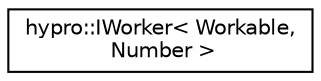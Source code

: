 digraph "Graphical Class Hierarchy"
{
  edge [fontname="Helvetica",fontsize="10",labelfontname="Helvetica",labelfontsize="10"];
  node [fontname="Helvetica",fontsize="10",shape=record];
  rankdir="LR";
  Node1 [label="hypro::IWorker\< Workable,\l Number \>",height=0.2,width=0.4,color="black", fillcolor="white", style="filled",URL="$classhypro_1_1IWorker.html"];
}
